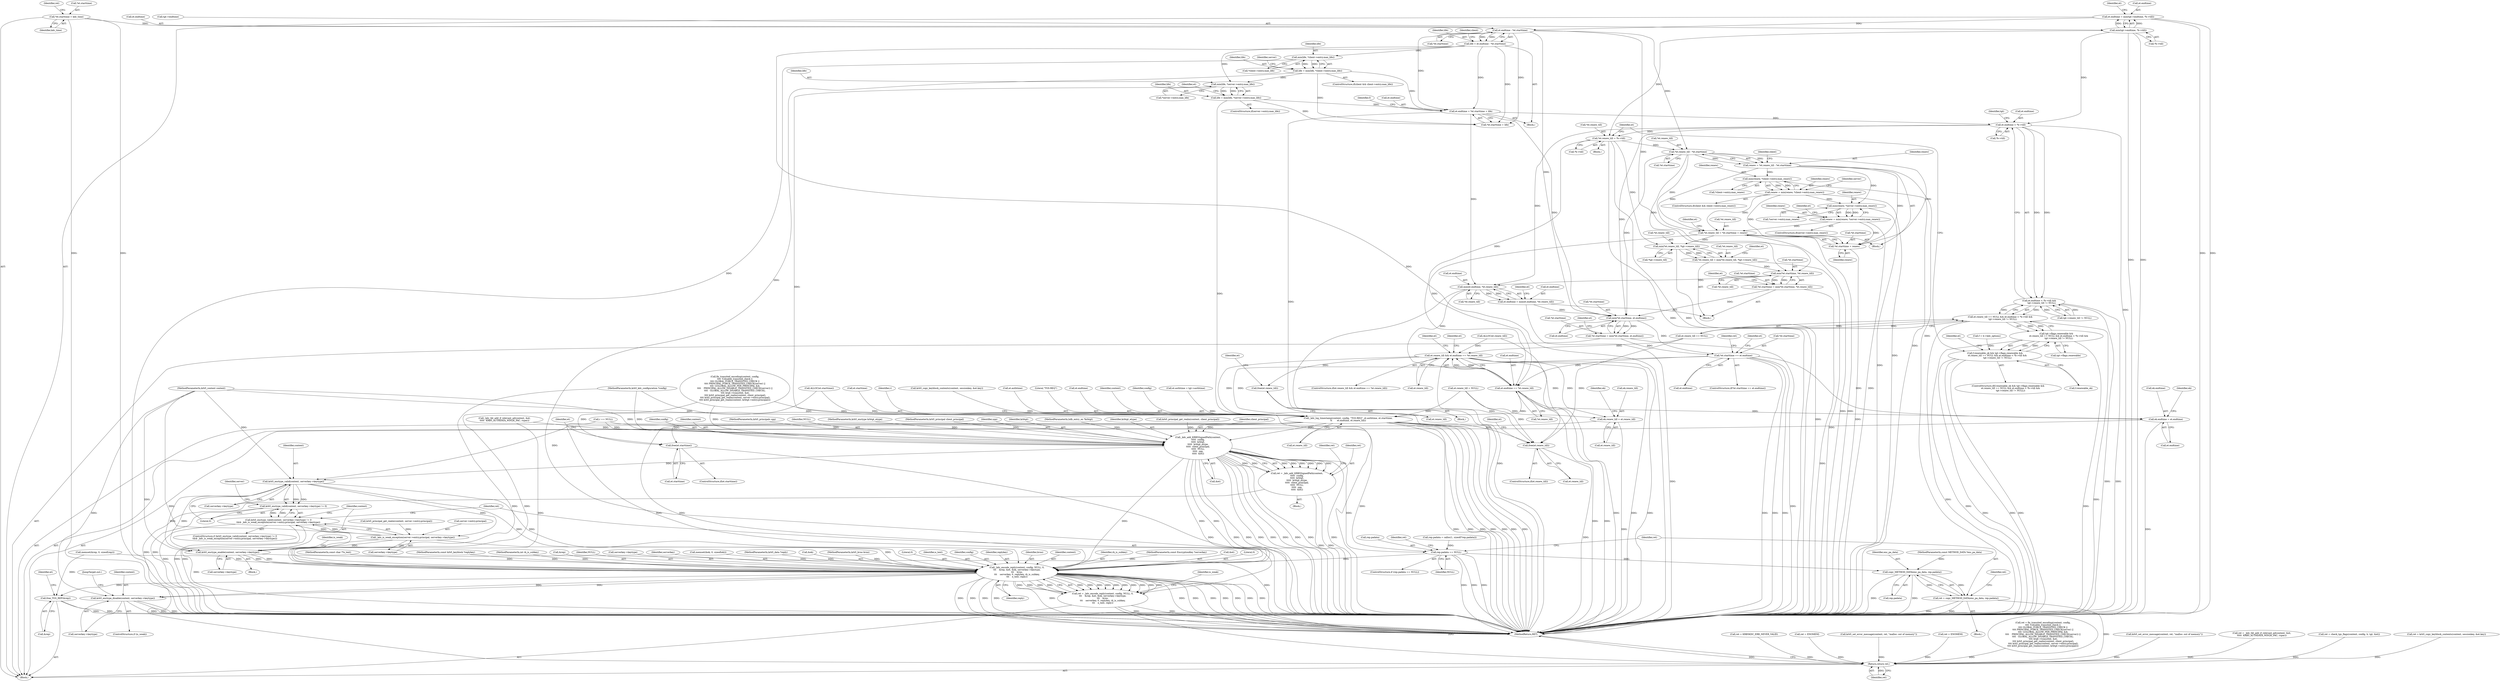 digraph "0_heimdal_b1e699103f08d6a0ca46a122193c9da65f6cf837_1@integer" {
"1000368" [label="(Call,et.endtime = *et.starttime + life)"];
"1000326" [label="(Call,et.endtime - *et.starttime)"];
"1000189" [label="(Call,et.endtime = min(tgt->endtime, *b->till))"];
"1000193" [label="(Call,min(tgt->endtime, *b->till))"];
"1000205" [label="(Call,*et.starttime = kdc_time)"];
"1000342" [label="(Call,life = min(life, *client->entry.max_life))"];
"1000344" [label="(Call,min(life, *client->entry.max_life))"];
"1000324" [label="(Call,life = et.endtime - *et.starttime)"];
"1000358" [label="(Call,life = min(life, *server->entry.max_life))"];
"1000360" [label="(Call,min(life, *server->entry.max_life))"];
"1000396" [label="(Call,et.endtime < *b->till)"];
"1000395" [label="(Call,et.endtime < *b->till &&\n       tgt->renew_till != NULL)"];
"1000389" [label="(Call,et.renew_till == NULL && et.endtime < *b->till &&\n       tgt->renew_till != NULL)"];
"1000383" [label="(Call,tgt->flags.renewable &&\n       et.renew_till == NULL && et.endtime < *b->till &&\n       tgt->renew_till != NULL)"];
"1000379" [label="(Call,f.renewable_ok && tgt->flags.renewable &&\n       et.renew_till == NULL && et.endtime < *b->till &&\n       tgt->renew_till != NULL)"];
"1000421" [label="(Call,*et.renew_till = *b->till)"];
"1000438" [label="(Call,*et.renew_till - *et.starttime)"];
"1000436" [label="(Call,renew = *et.renew_till - *et.starttime)"];
"1000457" [label="(Call,min(renew, *client->entry.max_renew))"];
"1000455" [label="(Call,renew = min(renew, *client->entry.max_renew))"];
"1000473" [label="(Call,min(renew, *server->entry.max_renew))"];
"1000471" [label="(Call,renew = min(renew, *server->entry.max_renew))"];
"1000481" [label="(Call,*et.renew_till = *et.starttime + renew)"];
"1000502" [label="(Call,min(*et.renew_till, *tgt->renew_till))"];
"1000497" [label="(Call,*et.renew_till = min(*et.renew_till, *tgt->renew_till))"];
"1000516" [label="(Call,min(*et.starttime, *et.renew_till))"];
"1000511" [label="(Call,*et.starttime = min(*et.starttime, *et.renew_till))"];
"1000542" [label="(Call,min(*et.starttime, et.endtime))"];
"1000537" [label="(Call,*et.starttime = min(*et.starttime, et.endtime))"];
"1000551" [label="(Call,*et.starttime == et.endtime)"];
"1000569" [label="(Call,et.endtime == *et.renew_till)"];
"1000565" [label="(Call,et.renew_till && et.endtime == *et.renew_till)"];
"1000578" [label="(Call,free(et.renew_till))"];
"1000889" [label="(Call,ek.renew_till = et.renew_till)"];
"1000914" [label="(Call,_kdc_log_timestamp(context, config, \"TGS-REQ\", et.authtime, et.starttime,\n\t\t       et.endtime, et.renew_till))"];
"1000954" [label="(Call,_kdc_add_KRB5SignedPath(context,\n\t\t\t\t\t  config,\n\t\t\t\t\t  krbtgt,\n\t\t\t\t\t  krbtgt_etype,\n\t\t\t\t\t  client_principal,\n\t\t\t\t\t  NULL,\n\t\t\t\t\t  spp,\n\t\t\t\t\t  &et))"];
"1000952" [label="(Call,ret = _kdc_add_KRB5SignedPath(context,\n\t\t\t\t\t  config,\n\t\t\t\t\t  krbtgt,\n\t\t\t\t\t  krbtgt_etype,\n\t\t\t\t\t  client_principal,\n\t\t\t\t\t  NULL,\n\t\t\t\t\t  spp,\n\t\t\t\t\t  &et))"];
"1001125" [label="(Return,return ret;)"];
"1000984" [label="(Call,rep.padata == NULL)"];
"1000996" [label="(Call,copy_METHOD_DATA(enc_pa_data, rep.padata))"];
"1000994" [label="(Call,ret = copy_METHOD_DATA(enc_pa_data, rep.padata))"];
"1001033" [label="(Call,_kdc_encode_reply(context, config, NULL, 0,\n\t\t\t    &rep, &et, &ek, serverkey->keytype,\n\t\t\t    kvno,\n\t\t\t    serverkey, 0, replykey, rk_is_subkey,\n\t\t\t    e_text, reply))"];
"1001031" [label="(Call,ret = _kdc_encode_reply(context, config, NULL, 0,\n\t\t\t    &rep, &et, &ek, serverkey->keytype,\n\t\t\t    kvno,\n\t\t\t    serverkey, 0, replykey, rk_is_subkey,\n\t\t\t    e_text, reply))"];
"1001056" [label="(Call,krb5_enctype_disable(context, serverkey->keytype))"];
"1001062" [label="(Call,free_TGS_REP(&rep))"];
"1001007" [label="(Call,krb5_enctype_valid(context, serverkey->keytype))"];
"1001006" [label="(Call,krb5_enctype_valid(context, serverkey->keytype) != 0)"];
"1001005" [label="(Call,krb5_enctype_valid(context, serverkey->keytype) != 0\n\t&& _kdc_is_weak_exception(server->entry.principal, serverkey->keytype))"];
"1001013" [label="(Call,_kdc_is_weak_exception(server->entry.principal, serverkey->keytype))"];
"1001023" [label="(Call,krb5_enctype_enable(context, serverkey->keytype))"];
"1001074" [label="(Call,free(et.starttime))"];
"1001082" [label="(Call,free(et.renew_till))"];
"1000882" [label="(Call,ek.endtime = et.endtime)"];
"1000529" [label="(Call,min(et.endtime, *et.renew_till))"];
"1000525" [label="(Call,et.endtime = min(et.endtime, *et.renew_till))"];
"1000486" [label="(Call,*et.starttime + renew)"];
"1000396" [label="(Call,et.endtime < *b->till)"];
"1000404" [label="(Call,tgt->renew_till != NULL)"];
"1000381" [label="(Identifier,f)"];
"1000334" [label="(ControlStructure,if(client && client->entry.max_life))"];
"1000484" [label="(Identifier,et)"];
"1000465" [label="(ControlStructure,if(server->entry.max_renew))"];
"1000914" [label="(Call,_kdc_log_timestamp(context, config, \"TGS-REQ\", et.authtime, et.starttime,\n\t\t       et.endtime, et.renew_till))"];
"1001049" [label="(Literal,0)"];
"1000883" [label="(Call,ek.endtime)"];
"1000449" [label="(Identifier,client)"];
"1000409" [label="(Block,)"];
"1000566" [label="(Call,et.renew_till)"];
"1000468" [label="(Identifier,server)"];
"1000330" [label="(Call,*et.starttime)"];
"1000889" [label="(Call,ek.renew_till = et.renew_till)"];
"1000570" [label="(Call,et.endtime)"];
"1001052" [label="(Identifier,e_text)"];
"1001063" [label="(Call,&rep)"];
"1000251" [label="(Call,krb5_principal_get_realm(context, client_principal))"];
"1000472" [label="(Identifier,renew)"];
"1000456" [label="(Identifier,renew)"];
"1000447" [label="(ControlStructure,if(client && client->entry.max_renew))"];
"1000497" [label="(Call,*et.renew_till = min(*et.renew_till, *tgt->renew_till))"];
"1000422" [label="(Call,*et.renew_till)"];
"1000177" [label="(Call,et.authtime = tgt->authtime)"];
"1001014" [label="(Call,server->entry.principal)"];
"1000786" [label="(Call,ret = krb5_copy_keyblock_contents(context, sessionkey, &et.key))"];
"1000959" [label="(Identifier,client_principal)"];
"1000370" [label="(Identifier,et)"];
"1000111" [label="(MethodParameterIn,krb5_context context)"];
"1000886" [label="(Call,et.endtime)"];
"1000471" [label="(Call,renew = min(renew, *server->entry.max_renew))"];
"1000439" [label="(Call,*et.renew_till)"];
"1000458" [label="(Identifier,renew)"];
"1000112" [label="(MethodParameterIn,krb5_kdc_configuration *config)"];
"1001033" [label="(Call,_kdc_encode_reply(context, config, NULL, 0,\n\t\t\t    &rep, &et, &ek, serverkey->keytype,\n\t\t\t    kvno,\n\t\t\t    serverkey, 0, replykey, rk_is_subkey,\n\t\t\t    e_text, reply))"];
"1000378" [label="(ControlStructure,if(f.renewable_ok && tgt->flags.renewable &&\n       et.renew_till == NULL && et.endtime < *b->till &&\n       tgt->renew_till != NULL))"];
"1000413" [label="(Identifier,et)"];
"1000956" [label="(Identifier,config)"];
"1000342" [label="(Call,life = min(life, *client->entry.max_life))"];
"1000486" [label="(Call,*et.starttime + renew)"];
"1000193" [label="(Call,min(tgt->endtime, *b->till))"];
"1000189" [label="(Call,et.endtime = min(tgt->endtime, *b->till))"];
"1000379" [label="(Call,f.renewable_ok && tgt->flags.renewable &&\n       et.renew_till == NULL && et.endtime < *b->till &&\n       tgt->renew_till != NULL)"];
"1000962" [label="(Call,&et)"];
"1000567" [label="(Identifier,et)"];
"1001016" [label="(Identifier,server)"];
"1000345" [label="(Identifier,life)"];
"1000927" [label="(Call,et.renew_till)"];
"1000368" [label="(Call,et.endtime = *et.starttime + life)"];
"1000560" [label="(Call,ret = KRB5KDC_ERR_NEVER_VALID)"];
"1000983" [label="(ControlStructure,if (rep.padata == NULL))"];
"1000212" [label="(Identifier,ret)"];
"1001025" [label="(Call,serverkey->keytype)"];
"1001005" [label="(Call,krb5_enctype_valid(context, serverkey->keytype) != 0\n\t&& _kdc_is_weak_exception(server->entry.principal, serverkey->keytype))"];
"1000551" [label="(Call,*et.starttime == et.endtime)"];
"1000985" [label="(Call,rep.padata)"];
"1000543" [label="(Call,*et.starttime)"];
"1000971" [label="(Block,)"];
"1000455" [label="(Call,renew = min(renew, *client->entry.max_renew))"];
"1001047" [label="(Identifier,kvno)"];
"1000502" [label="(Call,min(*et.renew_till, *tgt->renew_till))"];
"1000194" [label="(Call,tgt->endtime)"];
"1001034" [label="(Identifier,context)"];
"1000579" [label="(Call,et.renew_till)"];
"1000210" [label="(Identifier,kdc_time)"];
"1000918" [label="(Call,et.authtime)"];
"1001051" [label="(Identifier,rk_is_subkey)"];
"1000990" [label="(Call,ret = ENOMEM)"];
"1000400" [label="(Call,*b->till)"];
"1000514" [label="(Identifier,et)"];
"1000893" [label="(Call,et.renew_till)"];
"1000951" [label="(Block,)"];
"1000578" [label="(Call,free(et.renew_till))"];
"1000344" [label="(Call,min(life, *client->entry.max_life))"];
"1000952" [label="(Call,ret = _kdc_add_KRB5SignedPath(context,\n\t\t\t\t\t  config,\n\t\t\t\t\t  krbtgt,\n\t\t\t\t\t  krbtgt_etype,\n\t\t\t\t\t  client_principal,\n\t\t\t\t\t  NULL,\n\t\t\t\t\t  spp,\n\t\t\t\t\t  &et))"];
"1001009" [label="(Call,serverkey->keytype)"];
"1000955" [label="(Identifier,context)"];
"1000516" [label="(Call,min(*et.starttime, *et.renew_till))"];
"1000417" [label="(Call,ALLOC(et.renew_till))"];
"1001007" [label="(Call,krb5_enctype_valid(context, serverkey->keytype))"];
"1000916" [label="(Identifier,config)"];
"1001074" [label="(Call,free(et.starttime))"];
"1000118" [label="(MethodParameterIn,const EncryptionKey *serverkey)"];
"1000203" [label="(Identifier,et)"];
"1000325" [label="(Identifier,life)"];
"1000346" [label="(Call,*client->entry.max_life)"];
"1000129" [label="(MethodParameterIn,krb5_principals spp)"];
"1001062" [label="(Call,free_TGS_REP(&rep))"];
"1000538" [label="(Call,*et.starttime)"];
"1000491" [label="(Identifier,renew)"];
"1000891" [label="(Identifier,ek)"];
"1000960" [label="(Identifier,NULL)"];
"1000512" [label="(Call,*et.starttime)"];
"1001012" [label="(Literal,0)"];
"1000991" [label="(Identifier,ret)"];
"1000475" [label="(Call,*server->entry.max_renew)"];
"1001057" [label="(Identifier,context)"];
"1001008" [label="(Identifier,context)"];
"1000134" [label="(Block,)"];
"1000984" [label="(Call,rep.padata == NULL)"];
"1001078" [label="(ControlStructure,if(et.renew_till))"];
"1001024" [label="(Identifier,context)"];
"1000542" [label="(Call,min(*et.starttime, et.endtime))"];
"1000473" [label="(Call,min(renew, *server->entry.max_renew))"];
"1000128" [label="(MethodParameterIn,krb5_enctype krbtgt_etype)"];
"1001040" [label="(Call,&et)"];
"1000324" [label="(Call,life = et.endtime - *et.starttime)"];
"1000126" [label="(MethodParameterIn,krb5_principal client_principal)"];
"1001037" [label="(Literal,0)"];
"1000582" [label="(Call,et.renew_till = NULL)"];
"1001068" [label="(Identifier,et)"];
"1001053" [label="(Identifier,reply)"];
"1000132" [label="(MethodParameterIn,const char **e_text)"];
"1001006" [label="(Call,krb5_enctype_valid(context, serverkey->keytype) != 0)"];
"1000961" [label="(Identifier,spp)"];
"1000116" [label="(MethodParameterIn,const krb5_keyblock *replykey)"];
"1001125" [label="(Return,return ret;)"];
"1001127" [label="(MethodReturn,RET)"];
"1001061" [label="(JumpTarget,out:)"];
"1000474" [label="(Identifier,renew)"];
"1000352" [label="(ControlStructure,if(server->entry.max_life))"];
"1000988" [label="(Identifier,NULL)"];
"1000507" [label="(Call,*tgt->renew_till)"];
"1000432" [label="(Identifier,et)"];
"1000459" [label="(Call,*client->entry.max_renew)"];
"1000503" [label="(Call,*et.renew_till)"];
"1000569" [label="(Call,et.endtime == *et.renew_till)"];
"1000550" [label="(ControlStructure,if(*et.starttime == et.endtime))"];
"1000426" [label="(Call,*b->till)"];
"1000584" [label="(Identifier,et)"];
"1000921" [label="(Call,et.starttime)"];
"1000723" [label="(Call,krb5_set_error_message(context, ret, \"malloc: out of memory\"))"];
"1000998" [label="(Call,rep.padata)"];
"1000994" [label="(Call,ret = copy_METHOD_DATA(enc_pa_data, rep.padata))"];
"1000327" [label="(Call,et.endtime)"];
"1001022" [label="(Block,)"];
"1000438" [label="(Call,*et.renew_till - *et.starttime)"];
"1000336" [label="(Identifier,client)"];
"1001054" [label="(ControlStructure,if (is_weak))"];
"1001088" [label="(Identifier,et)"];
"1000882" [label="(Call,ek.endtime = et.endtime)"];
"1000117" [label="(MethodParameterIn,int rk_is_subkey)"];
"1000457" [label="(Call,min(renew, *client->entry.max_renew))"];
"1000205" [label="(Call,*et.starttime = kdc_time)"];
"1000565" [label="(Call,et.renew_till && et.endtime == *et.renew_till)"];
"1000554" [label="(Identifier,et)"];
"1000537" [label="(Call,*et.starttime = min(*et.starttime, et.endtime))"];
"1000443" [label="(Call,*et.starttime)"];
"1000957" [label="(Identifier,krbtgt)"];
"1000843" [label="(Call,ret = ENOMEM)"];
"1000972" [label="(Call,rep.padata = calloc(1, sizeof(*rep.padata)))"];
"1001038" [label="(Call,&rep)"];
"1000954" [label="(Call,_kdc_add_KRB5SignedPath(context,\n\t\t\t\t\t  config,\n\t\t\t\t\t  krbtgt,\n\t\t\t\t\t  krbtgt_etype,\n\t\t\t\t\t  client_principal,\n\t\t\t\t\t  NULL,\n\t\t\t\t\t  spp,\n\t\t\t\t\t  &et))"];
"1000395" [label="(Call,et.endtime < *b->till &&\n       tgt->renew_till != NULL)"];
"1000552" [label="(Call,*et.starttime)"];
"1000223" [label="(Call,ret = fix_transited_encoding(context, config,\n\t\t\t\t !f.disable_transited_check ||\n\t\t\t\t GLOBAL_FORCE_TRANSITED_CHECK ||\n\t\t\t\t PRINCIPAL_FORCE_TRANSITED_CHECK(server) ||\n\t\t\t\t !((GLOBAL_ALLOW_PER_PRINCIPAL &&\n\t\t\t\t    PRINCIPAL_ALLOW_DISABLE_TRANSITED_CHECK(server)) ||\n\t\t\t\t   GLOBAL_ALLOW_DISABLE_TRANSITED_CHECK),\n \t\t\t\t &tgt->transited, &et,\n \t\t\t\t krb5_principal_get_realm(context, client_principal),\n \t\t\t\t krb5_principal_get_realm(context, server->entry.principal),\n\t\t\t\t krb5_principal_get_realm(context, krbtgt->entry.principal)))"];
"1000421" [label="(Call,*et.renew_till = *b->till)"];
"1001004" [label="(ControlStructure,if (krb5_enctype_valid(context, serverkey->keytype) != 0\n\t&& _kdc_is_weak_exception(server->entry.principal, serverkey->keytype)))"];
"1000206" [label="(Call,*et.starttime)"];
"1000691" [label="(Call,krb5_set_error_message(context, ret, \"malloc: out of memory\"))"];
"1000254" [label="(Call,krb5_principal_get_realm(context, server->entry.principal))"];
"1000397" [label="(Call,et.endtime)"];
"1000383" [label="(Call,tgt->flags.renewable &&\n       et.renew_till == NULL && et.endtime < *b->till &&\n       tgt->renew_till != NULL)"];
"1000898" [label="(Identifier,ek)"];
"1000496" [label="(Block,)"];
"1000577" [label="(Block,)"];
"1000645" [label="(Call,ret = _kdc_tkt_add_if_relevant_ad(context, &et,\n\t\t\t\t\t  KRB5_AUTHDATA_WIN2K_PAC, rspac))"];
"1000511" [label="(Call,*et.starttime = min(*et.starttime, *et.renew_till))"];
"1000494" [label="(Identifier,et)"];
"1000498" [label="(Call,*et.renew_till)"];
"1000580" [label="(Identifier,et)"];
"1000197" [label="(Call,*b->till)"];
"1000211" [label="(Call,ret = check_tgs_flags(context, config, b, tgt, &et))"];
"1000149" [label="(Call,memset(&rep, 0, sizeof(rep)))"];
"1000530" [label="(Call,et.endtime)"];
"1000564" [label="(ControlStructure,if(et.renew_till && et.endtime == *et.renew_till))"];
"1000326" [label="(Call,et.endtime - *et.starttime)"];
"1000547" [label="(Call,et.endtime)"];
"1001032" [label="(Identifier,ret)"];
"1000933" [label="(Identifier,r)"];
"1001036" [label="(Identifier,NULL)"];
"1001083" [label="(Call,et.renew_till)"];
"1000225" [label="(Call,fix_transited_encoding(context, config,\n\t\t\t\t !f.disable_transited_check ||\n\t\t\t\t GLOBAL_FORCE_TRANSITED_CHECK ||\n\t\t\t\t PRINCIPAL_FORCE_TRANSITED_CHECK(server) ||\n\t\t\t\t !((GLOBAL_ALLOW_PER_PRINCIPAL &&\n\t\t\t\t    PRINCIPAL_ALLOW_DISABLE_TRANSITED_CHECK(server)) ||\n\t\t\t\t   GLOBAL_ALLOW_DISABLE_TRANSITED_CHECK),\n \t\t\t\t &tgt->transited, &et,\n \t\t\t\t krb5_principal_get_realm(context, client_principal),\n \t\t\t\t krb5_principal_get_realm(context, server->entry.principal),\n\t\t\t\t krb5_principal_get_realm(context, krbtgt->entry.principal)))"];
"1000437" [label="(Identifier,renew)"];
"1000995" [label="(Identifier,ret)"];
"1000360" [label="(Call,min(life, *server->entry.max_life))"];
"1000127" [label="(MethodParameterIn,hdb_entry_ex *krbtgt)"];
"1000390" [label="(Call,et.renew_till == NULL)"];
"1000487" [label="(Call,*et.starttime)"];
"1000380" [label="(Call,f.renewable_ok)"];
"1000361" [label="(Identifier,life)"];
"1000190" [label="(Call,et.endtime)"];
"1000529" [label="(Call,min(et.endtime, *et.renew_till))"];
"1000556" [label="(Call,et.endtime)"];
"1000372" [label="(Call,*et.starttime + life)"];
"1000965" [label="(Identifier,ret)"];
"1001126" [label="(Identifier,ret)"];
"1000997" [label="(Identifier,enc_pa_data)"];
"1001002" [label="(Identifier,ret)"];
"1000369" [label="(Call,et.endtime)"];
"1000384" [label="(Call,tgt->flags.renewable)"];
"1000533" [label="(Call,*et.renew_till)"];
"1000526" [label="(Call,et.endtime)"];
"1001044" [label="(Call,serverkey->keytype)"];
"1000436" [label="(Call,renew = *et.renew_till - *et.starttime)"];
"1001048" [label="(Identifier,serverkey)"];
"1001070" [label="(ControlStructure,if(et.starttime))"];
"1001023" [label="(Call,krb5_enctype_enable(context, serverkey->keytype))"];
"1000359" [label="(Identifier,life)"];
"1000161" [label="(Call,memset(&ek, 0, sizeof(ek)))"];
"1000527" [label="(Identifier,et)"];
"1001082" [label="(Call,free(et.renew_till))"];
"1001058" [label="(Call,serverkey->keytype)"];
"1000958" [label="(Identifier,krbtgt_etype)"];
"1000525" [label="(Call,et.endtime = min(et.endtime, *et.renew_till))"];
"1000355" [label="(Identifier,server)"];
"1000517" [label="(Call,*et.starttime)"];
"1000647" [label="(Call,_kdc_tkt_add_if_relevant_ad(context, &et,\n\t\t\t\t\t  KRB5_AUTHDATA_WIN2K_PAC, rspac))"];
"1000406" [label="(Identifier,tgt)"];
"1000131" [label="(MethodParameterIn,const METHOD_DATA *enc_pa_data)"];
"1000133" [label="(MethodParameterIn,krb5_data *reply)"];
"1000597" [label="(Identifier,et)"];
"1001080" [label="(Identifier,et)"];
"1001075" [label="(Call,et.starttime)"];
"1001055" [label="(Identifier,is_weak)"];
"1001029" [label="(Identifier,is_weak)"];
"1000573" [label="(Call,*et.renew_till)"];
"1000953" [label="(Identifier,ret)"];
"1000788" [label="(Call,krb5_copy_keyblock_contents(context, sessionkey, &et.key))"];
"1001042" [label="(Call,&ek)"];
"1001056" [label="(Call,krb5_enctype_disable(context, serverkey->keytype))"];
"1000917" [label="(Literal,\"TGS-REQ\")"];
"1001031" [label="(Call,ret = _kdc_encode_reply(context, config, NULL, 0,\n\t\t\t    &rep, &et, &ek, serverkey->keytype,\n\t\t\t    kvno,\n\t\t\t    serverkey, 0, replykey, rk_is_subkey,\n\t\t\t    e_text, reply))"];
"1000201" [label="(Call,ALLOC(et.starttime))"];
"1001019" [label="(Call,serverkey->keytype)"];
"1000561" [label="(Identifier,ret)"];
"1000540" [label="(Identifier,et)"];
"1000139" [label="(Call,f = b->kdc_options)"];
"1000996" [label="(Call,copy_METHOD_DATA(enc_pa_data, rep.padata))"];
"1000120" [label="(MethodParameterIn,krb5_kvno kvno)"];
"1000924" [label="(Call,et.endtime)"];
"1000941" [label="(Call,r == NULL)"];
"1000521" [label="(Call,*et.renew_till)"];
"1001035" [label="(Identifier,config)"];
"1001013" [label="(Call,_kdc_is_weak_exception(server->entry.principal, serverkey->keytype))"];
"1000482" [label="(Call,*et.renew_till)"];
"1000915" [label="(Identifier,context)"];
"1000322" [label="(Block,)"];
"1000890" [label="(Call,ek.renew_till)"];
"1000389" [label="(Call,et.renew_till == NULL && et.endtime < *b->till &&\n       tgt->renew_till != NULL)"];
"1000343" [label="(Identifier,life)"];
"1000434" [label="(Block,)"];
"1001050" [label="(Identifier,replykey)"];
"1000481" [label="(Call,*et.renew_till = *et.starttime + renew)"];
"1000362" [label="(Call,*server->entry.max_life)"];
"1000358" [label="(Call,life = min(life, *server->entry.max_life))"];
"1000368" -> "1000322"  [label="AST: "];
"1000368" -> "1000372"  [label="CFG: "];
"1000369" -> "1000368"  [label="AST: "];
"1000372" -> "1000368"  [label="AST: "];
"1000381" -> "1000368"  [label="CFG: "];
"1000368" -> "1001127"  [label="DDG: "];
"1000326" -> "1000368"  [label="DDG: "];
"1000342" -> "1000368"  [label="DDG: "];
"1000324" -> "1000368"  [label="DDG: "];
"1000358" -> "1000368"  [label="DDG: "];
"1000368" -> "1000396"  [label="DDG: "];
"1000368" -> "1000529"  [label="DDG: "];
"1000368" -> "1000542"  [label="DDG: "];
"1000326" -> "1000324"  [label="AST: "];
"1000326" -> "1000330"  [label="CFG: "];
"1000327" -> "1000326"  [label="AST: "];
"1000330" -> "1000326"  [label="AST: "];
"1000324" -> "1000326"  [label="CFG: "];
"1000326" -> "1000324"  [label="DDG: "];
"1000326" -> "1000324"  [label="DDG: "];
"1000189" -> "1000326"  [label="DDG: "];
"1000205" -> "1000326"  [label="DDG: "];
"1000326" -> "1000372"  [label="DDG: "];
"1000326" -> "1000438"  [label="DDG: "];
"1000326" -> "1000516"  [label="DDG: "];
"1000326" -> "1000542"  [label="DDG: "];
"1000189" -> "1000134"  [label="AST: "];
"1000189" -> "1000193"  [label="CFG: "];
"1000190" -> "1000189"  [label="AST: "];
"1000193" -> "1000189"  [label="AST: "];
"1000203" -> "1000189"  [label="CFG: "];
"1000189" -> "1001127"  [label="DDG: "];
"1000189" -> "1001127"  [label="DDG: "];
"1000193" -> "1000189"  [label="DDG: "];
"1000193" -> "1000189"  [label="DDG: "];
"1000193" -> "1000197"  [label="CFG: "];
"1000194" -> "1000193"  [label="AST: "];
"1000197" -> "1000193"  [label="AST: "];
"1000193" -> "1001127"  [label="DDG: "];
"1000193" -> "1001127"  [label="DDG: "];
"1000193" -> "1000396"  [label="DDG: "];
"1000193" -> "1000421"  [label="DDG: "];
"1000205" -> "1000134"  [label="AST: "];
"1000205" -> "1000210"  [label="CFG: "];
"1000206" -> "1000205"  [label="AST: "];
"1000210" -> "1000205"  [label="AST: "];
"1000212" -> "1000205"  [label="CFG: "];
"1000205" -> "1001127"  [label="DDG: "];
"1000205" -> "1001127"  [label="DDG: "];
"1000342" -> "1000334"  [label="AST: "];
"1000342" -> "1000344"  [label="CFG: "];
"1000343" -> "1000342"  [label="AST: "];
"1000344" -> "1000342"  [label="AST: "];
"1000355" -> "1000342"  [label="CFG: "];
"1000342" -> "1001127"  [label="DDG: "];
"1000344" -> "1000342"  [label="DDG: "];
"1000344" -> "1000342"  [label="DDG: "];
"1000342" -> "1000360"  [label="DDG: "];
"1000342" -> "1000372"  [label="DDG: "];
"1000344" -> "1000346"  [label="CFG: "];
"1000345" -> "1000344"  [label="AST: "];
"1000346" -> "1000344"  [label="AST: "];
"1000344" -> "1001127"  [label="DDG: "];
"1000324" -> "1000344"  [label="DDG: "];
"1000324" -> "1000322"  [label="AST: "];
"1000325" -> "1000324"  [label="AST: "];
"1000336" -> "1000324"  [label="CFG: "];
"1000324" -> "1001127"  [label="DDG: "];
"1000324" -> "1000360"  [label="DDG: "];
"1000324" -> "1000372"  [label="DDG: "];
"1000358" -> "1000352"  [label="AST: "];
"1000358" -> "1000360"  [label="CFG: "];
"1000359" -> "1000358"  [label="AST: "];
"1000360" -> "1000358"  [label="AST: "];
"1000370" -> "1000358"  [label="CFG: "];
"1000358" -> "1001127"  [label="DDG: "];
"1000360" -> "1000358"  [label="DDG: "];
"1000360" -> "1000358"  [label="DDG: "];
"1000358" -> "1000372"  [label="DDG: "];
"1000360" -> "1000362"  [label="CFG: "];
"1000361" -> "1000360"  [label="AST: "];
"1000362" -> "1000360"  [label="AST: "];
"1000360" -> "1001127"  [label="DDG: "];
"1000396" -> "1000395"  [label="AST: "];
"1000396" -> "1000400"  [label="CFG: "];
"1000397" -> "1000396"  [label="AST: "];
"1000400" -> "1000396"  [label="AST: "];
"1000406" -> "1000396"  [label="CFG: "];
"1000395" -> "1000396"  [label="CFG: "];
"1000396" -> "1001127"  [label="DDG: "];
"1000396" -> "1000395"  [label="DDG: "];
"1000396" -> "1000395"  [label="DDG: "];
"1000396" -> "1000421"  [label="DDG: "];
"1000396" -> "1000529"  [label="DDG: "];
"1000396" -> "1000542"  [label="DDG: "];
"1000395" -> "1000389"  [label="AST: "];
"1000395" -> "1000404"  [label="CFG: "];
"1000404" -> "1000395"  [label="AST: "];
"1000389" -> "1000395"  [label="CFG: "];
"1000395" -> "1001127"  [label="DDG: "];
"1000395" -> "1001127"  [label="DDG: "];
"1000395" -> "1000389"  [label="DDG: "];
"1000395" -> "1000389"  [label="DDG: "];
"1000404" -> "1000395"  [label="DDG: "];
"1000404" -> "1000395"  [label="DDG: "];
"1000389" -> "1000383"  [label="AST: "];
"1000389" -> "1000390"  [label="CFG: "];
"1000390" -> "1000389"  [label="AST: "];
"1000383" -> "1000389"  [label="CFG: "];
"1000389" -> "1001127"  [label="DDG: "];
"1000389" -> "1001127"  [label="DDG: "];
"1000389" -> "1000383"  [label="DDG: "];
"1000389" -> "1000383"  [label="DDG: "];
"1000390" -> "1000389"  [label="DDG: "];
"1000390" -> "1000389"  [label="DDG: "];
"1000383" -> "1000379"  [label="AST: "];
"1000383" -> "1000384"  [label="CFG: "];
"1000384" -> "1000383"  [label="AST: "];
"1000379" -> "1000383"  [label="CFG: "];
"1000383" -> "1001127"  [label="DDG: "];
"1000383" -> "1001127"  [label="DDG: "];
"1000383" -> "1000379"  [label="DDG: "];
"1000383" -> "1000379"  [label="DDG: "];
"1000379" -> "1000378"  [label="AST: "];
"1000379" -> "1000380"  [label="CFG: "];
"1000380" -> "1000379"  [label="AST: "];
"1000413" -> "1000379"  [label="CFG: "];
"1000432" -> "1000379"  [label="CFG: "];
"1000379" -> "1001127"  [label="DDG: "];
"1000379" -> "1001127"  [label="DDG: "];
"1000379" -> "1001127"  [label="DDG: "];
"1000139" -> "1000379"  [label="DDG: "];
"1000421" -> "1000409"  [label="AST: "];
"1000421" -> "1000426"  [label="CFG: "];
"1000422" -> "1000421"  [label="AST: "];
"1000426" -> "1000421"  [label="AST: "];
"1000432" -> "1000421"  [label="CFG: "];
"1000421" -> "1001127"  [label="DDG: "];
"1000421" -> "1001127"  [label="DDG: "];
"1000421" -> "1000438"  [label="DDG: "];
"1000421" -> "1000502"  [label="DDG: "];
"1000421" -> "1000569"  [label="DDG: "];
"1000438" -> "1000436"  [label="AST: "];
"1000438" -> "1000443"  [label="CFG: "];
"1000439" -> "1000438"  [label="AST: "];
"1000443" -> "1000438"  [label="AST: "];
"1000436" -> "1000438"  [label="CFG: "];
"1000438" -> "1000436"  [label="DDG: "];
"1000438" -> "1000436"  [label="DDG: "];
"1000438" -> "1000481"  [label="DDG: "];
"1000438" -> "1000486"  [label="DDG: "];
"1000438" -> "1000516"  [label="DDG: "];
"1000438" -> "1000542"  [label="DDG: "];
"1000436" -> "1000434"  [label="AST: "];
"1000437" -> "1000436"  [label="AST: "];
"1000449" -> "1000436"  [label="CFG: "];
"1000436" -> "1001127"  [label="DDG: "];
"1000436" -> "1000457"  [label="DDG: "];
"1000436" -> "1000473"  [label="DDG: "];
"1000436" -> "1000481"  [label="DDG: "];
"1000436" -> "1000486"  [label="DDG: "];
"1000457" -> "1000455"  [label="AST: "];
"1000457" -> "1000459"  [label="CFG: "];
"1000458" -> "1000457"  [label="AST: "];
"1000459" -> "1000457"  [label="AST: "];
"1000455" -> "1000457"  [label="CFG: "];
"1000457" -> "1001127"  [label="DDG: "];
"1000457" -> "1000455"  [label="DDG: "];
"1000457" -> "1000455"  [label="DDG: "];
"1000455" -> "1000447"  [label="AST: "];
"1000456" -> "1000455"  [label="AST: "];
"1000468" -> "1000455"  [label="CFG: "];
"1000455" -> "1001127"  [label="DDG: "];
"1000455" -> "1000473"  [label="DDG: "];
"1000455" -> "1000481"  [label="DDG: "];
"1000455" -> "1000486"  [label="DDG: "];
"1000473" -> "1000471"  [label="AST: "];
"1000473" -> "1000475"  [label="CFG: "];
"1000474" -> "1000473"  [label="AST: "];
"1000475" -> "1000473"  [label="AST: "];
"1000471" -> "1000473"  [label="CFG: "];
"1000473" -> "1001127"  [label="DDG: "];
"1000473" -> "1000471"  [label="DDG: "];
"1000473" -> "1000471"  [label="DDG: "];
"1000471" -> "1000465"  [label="AST: "];
"1000472" -> "1000471"  [label="AST: "];
"1000484" -> "1000471"  [label="CFG: "];
"1000471" -> "1001127"  [label="DDG: "];
"1000471" -> "1000481"  [label="DDG: "];
"1000471" -> "1000486"  [label="DDG: "];
"1000481" -> "1000434"  [label="AST: "];
"1000481" -> "1000486"  [label="CFG: "];
"1000482" -> "1000481"  [label="AST: "];
"1000486" -> "1000481"  [label="AST: "];
"1000494" -> "1000481"  [label="CFG: "];
"1000481" -> "1001127"  [label="DDG: "];
"1000481" -> "1001127"  [label="DDG: "];
"1000481" -> "1000502"  [label="DDG: "];
"1000481" -> "1000569"  [label="DDG: "];
"1000502" -> "1000497"  [label="AST: "];
"1000502" -> "1000507"  [label="CFG: "];
"1000503" -> "1000502"  [label="AST: "];
"1000507" -> "1000502"  [label="AST: "];
"1000497" -> "1000502"  [label="CFG: "];
"1000502" -> "1001127"  [label="DDG: "];
"1000502" -> "1000497"  [label="DDG: "];
"1000502" -> "1000497"  [label="DDG: "];
"1000497" -> "1000496"  [label="AST: "];
"1000498" -> "1000497"  [label="AST: "];
"1000514" -> "1000497"  [label="CFG: "];
"1000497" -> "1001127"  [label="DDG: "];
"1000497" -> "1000516"  [label="DDG: "];
"1000516" -> "1000511"  [label="AST: "];
"1000516" -> "1000521"  [label="CFG: "];
"1000517" -> "1000516"  [label="AST: "];
"1000521" -> "1000516"  [label="AST: "];
"1000511" -> "1000516"  [label="CFG: "];
"1000516" -> "1000511"  [label="DDG: "];
"1000516" -> "1000511"  [label="DDG: "];
"1000516" -> "1000529"  [label="DDG: "];
"1000511" -> "1000496"  [label="AST: "];
"1000512" -> "1000511"  [label="AST: "];
"1000527" -> "1000511"  [label="CFG: "];
"1000511" -> "1001127"  [label="DDG: "];
"1000511" -> "1000542"  [label="DDG: "];
"1000542" -> "1000537"  [label="AST: "];
"1000542" -> "1000547"  [label="CFG: "];
"1000543" -> "1000542"  [label="AST: "];
"1000547" -> "1000542"  [label="AST: "];
"1000537" -> "1000542"  [label="CFG: "];
"1000542" -> "1000537"  [label="DDG: "];
"1000542" -> "1000537"  [label="DDG: "];
"1000525" -> "1000542"  [label="DDG: "];
"1000542" -> "1000551"  [label="DDG: "];
"1000537" -> "1000134"  [label="AST: "];
"1000538" -> "1000537"  [label="AST: "];
"1000554" -> "1000537"  [label="CFG: "];
"1000537" -> "1001127"  [label="DDG: "];
"1000537" -> "1000551"  [label="DDG: "];
"1000551" -> "1000550"  [label="AST: "];
"1000551" -> "1000556"  [label="CFG: "];
"1000552" -> "1000551"  [label="AST: "];
"1000556" -> "1000551"  [label="AST: "];
"1000561" -> "1000551"  [label="CFG: "];
"1000567" -> "1000551"  [label="CFG: "];
"1000551" -> "1001127"  [label="DDG: "];
"1000551" -> "1001127"  [label="DDG: "];
"1000551" -> "1001127"  [label="DDG: "];
"1000551" -> "1000569"  [label="DDG: "];
"1000551" -> "1000882"  [label="DDG: "];
"1000551" -> "1000914"  [label="DDG: "];
"1000569" -> "1000565"  [label="AST: "];
"1000569" -> "1000573"  [label="CFG: "];
"1000570" -> "1000569"  [label="AST: "];
"1000573" -> "1000569"  [label="AST: "];
"1000565" -> "1000569"  [label="CFG: "];
"1000569" -> "1001127"  [label="DDG: "];
"1000569" -> "1001127"  [label="DDG: "];
"1000569" -> "1000565"  [label="DDG: "];
"1000569" -> "1000565"  [label="DDG: "];
"1000529" -> "1000569"  [label="DDG: "];
"1000569" -> "1000882"  [label="DDG: "];
"1000569" -> "1000914"  [label="DDG: "];
"1000565" -> "1000564"  [label="AST: "];
"1000565" -> "1000566"  [label="CFG: "];
"1000566" -> "1000565"  [label="AST: "];
"1000580" -> "1000565"  [label="CFG: "];
"1000597" -> "1000565"  [label="CFG: "];
"1000565" -> "1001127"  [label="DDG: "];
"1000565" -> "1001127"  [label="DDG: "];
"1000565" -> "1001127"  [label="DDG: "];
"1000417" -> "1000565"  [label="DDG: "];
"1000390" -> "1000565"  [label="DDG: "];
"1000565" -> "1000578"  [label="DDG: "];
"1000565" -> "1000889"  [label="DDG: "];
"1000565" -> "1000914"  [label="DDG: "];
"1000565" -> "1001082"  [label="DDG: "];
"1000578" -> "1000577"  [label="AST: "];
"1000578" -> "1000579"  [label="CFG: "];
"1000579" -> "1000578"  [label="AST: "];
"1000584" -> "1000578"  [label="CFG: "];
"1000889" -> "1000134"  [label="AST: "];
"1000889" -> "1000893"  [label="CFG: "];
"1000890" -> "1000889"  [label="AST: "];
"1000893" -> "1000889"  [label="AST: "];
"1000898" -> "1000889"  [label="CFG: "];
"1000889" -> "1001127"  [label="DDG: "];
"1000582" -> "1000889"  [label="DDG: "];
"1000914" -> "1000134"  [label="AST: "];
"1000914" -> "1000927"  [label="CFG: "];
"1000915" -> "1000914"  [label="AST: "];
"1000916" -> "1000914"  [label="AST: "];
"1000917" -> "1000914"  [label="AST: "];
"1000918" -> "1000914"  [label="AST: "];
"1000921" -> "1000914"  [label="AST: "];
"1000924" -> "1000914"  [label="AST: "];
"1000927" -> "1000914"  [label="AST: "];
"1000933" -> "1000914"  [label="CFG: "];
"1000914" -> "1001127"  [label="DDG: "];
"1000914" -> "1001127"  [label="DDG: "];
"1000914" -> "1001127"  [label="DDG: "];
"1000914" -> "1001127"  [label="DDG: "];
"1000914" -> "1001127"  [label="DDG: "];
"1000914" -> "1001127"  [label="DDG: "];
"1000914" -> "1001127"  [label="DDG: "];
"1000788" -> "1000914"  [label="DDG: "];
"1000111" -> "1000914"  [label="DDG: "];
"1000225" -> "1000914"  [label="DDG: "];
"1000112" -> "1000914"  [label="DDG: "];
"1000177" -> "1000914"  [label="DDG: "];
"1000201" -> "1000914"  [label="DDG: "];
"1000582" -> "1000914"  [label="DDG: "];
"1000914" -> "1000954"  [label="DDG: "];
"1000914" -> "1000954"  [label="DDG: "];
"1000914" -> "1001007"  [label="DDG: "];
"1000914" -> "1001033"  [label="DDG: "];
"1000914" -> "1001074"  [label="DDG: "];
"1000914" -> "1001082"  [label="DDG: "];
"1000954" -> "1000952"  [label="AST: "];
"1000954" -> "1000962"  [label="CFG: "];
"1000955" -> "1000954"  [label="AST: "];
"1000956" -> "1000954"  [label="AST: "];
"1000957" -> "1000954"  [label="AST: "];
"1000958" -> "1000954"  [label="AST: "];
"1000959" -> "1000954"  [label="AST: "];
"1000960" -> "1000954"  [label="AST: "];
"1000961" -> "1000954"  [label="AST: "];
"1000962" -> "1000954"  [label="AST: "];
"1000952" -> "1000954"  [label="CFG: "];
"1000954" -> "1001127"  [label="DDG: "];
"1000954" -> "1001127"  [label="DDG: "];
"1000954" -> "1001127"  [label="DDG: "];
"1000954" -> "1001127"  [label="DDG: "];
"1000954" -> "1001127"  [label="DDG: "];
"1000954" -> "1001127"  [label="DDG: "];
"1000954" -> "1001127"  [label="DDG: "];
"1000954" -> "1001127"  [label="DDG: "];
"1000954" -> "1000952"  [label="DDG: "];
"1000954" -> "1000952"  [label="DDG: "];
"1000954" -> "1000952"  [label="DDG: "];
"1000954" -> "1000952"  [label="DDG: "];
"1000954" -> "1000952"  [label="DDG: "];
"1000954" -> "1000952"  [label="DDG: "];
"1000954" -> "1000952"  [label="DDG: "];
"1000954" -> "1000952"  [label="DDG: "];
"1000111" -> "1000954"  [label="DDG: "];
"1000112" -> "1000954"  [label="DDG: "];
"1000127" -> "1000954"  [label="DDG: "];
"1000128" -> "1000954"  [label="DDG: "];
"1000251" -> "1000954"  [label="DDG: "];
"1000126" -> "1000954"  [label="DDG: "];
"1000941" -> "1000954"  [label="DDG: "];
"1000129" -> "1000954"  [label="DDG: "];
"1000647" -> "1000954"  [label="DDG: "];
"1000225" -> "1000954"  [label="DDG: "];
"1000954" -> "1000984"  [label="DDG: "];
"1000954" -> "1001007"  [label="DDG: "];
"1000954" -> "1001033"  [label="DDG: "];
"1000954" -> "1001033"  [label="DDG: "];
"1000954" -> "1001033"  [label="DDG: "];
"1000952" -> "1000951"  [label="AST: "];
"1000953" -> "1000952"  [label="AST: "];
"1000965" -> "1000952"  [label="CFG: "];
"1000952" -> "1001127"  [label="DDG: "];
"1000952" -> "1001127"  [label="DDG: "];
"1000952" -> "1001125"  [label="DDG: "];
"1001125" -> "1000134"  [label="AST: "];
"1001125" -> "1001126"  [label="CFG: "];
"1001126" -> "1001125"  [label="AST: "];
"1001127" -> "1001125"  [label="CFG: "];
"1001125" -> "1001127"  [label="DDG: "];
"1001126" -> "1001125"  [label="DDG: "];
"1000691" -> "1001125"  [label="DDG: "];
"1000645" -> "1001125"  [label="DDG: "];
"1000843" -> "1001125"  [label="DDG: "];
"1000990" -> "1001125"  [label="DDG: "];
"1000786" -> "1001125"  [label="DDG: "];
"1000211" -> "1001125"  [label="DDG: "];
"1000723" -> "1001125"  [label="DDG: "];
"1000994" -> "1001125"  [label="DDG: "];
"1001031" -> "1001125"  [label="DDG: "];
"1000560" -> "1001125"  [label="DDG: "];
"1000223" -> "1001125"  [label="DDG: "];
"1000984" -> "1000983"  [label="AST: "];
"1000984" -> "1000988"  [label="CFG: "];
"1000985" -> "1000984"  [label="AST: "];
"1000988" -> "1000984"  [label="AST: "];
"1000991" -> "1000984"  [label="CFG: "];
"1000995" -> "1000984"  [label="CFG: "];
"1000984" -> "1001127"  [label="DDG: "];
"1000984" -> "1001127"  [label="DDG: "];
"1000984" -> "1001127"  [label="DDG: "];
"1000972" -> "1000984"  [label="DDG: "];
"1000941" -> "1000984"  [label="DDG: "];
"1000984" -> "1000996"  [label="DDG: "];
"1000984" -> "1001033"  [label="DDG: "];
"1000996" -> "1000994"  [label="AST: "];
"1000996" -> "1000998"  [label="CFG: "];
"1000997" -> "1000996"  [label="AST: "];
"1000998" -> "1000996"  [label="AST: "];
"1000994" -> "1000996"  [label="CFG: "];
"1000996" -> "1001127"  [label="DDG: "];
"1000996" -> "1001127"  [label="DDG: "];
"1000996" -> "1000994"  [label="DDG: "];
"1000996" -> "1000994"  [label="DDG: "];
"1000131" -> "1000996"  [label="DDG: "];
"1000994" -> "1000971"  [label="AST: "];
"1000995" -> "1000994"  [label="AST: "];
"1001002" -> "1000994"  [label="CFG: "];
"1000994" -> "1001127"  [label="DDG: "];
"1000994" -> "1001127"  [label="DDG: "];
"1001033" -> "1001031"  [label="AST: "];
"1001033" -> "1001053"  [label="CFG: "];
"1001034" -> "1001033"  [label="AST: "];
"1001035" -> "1001033"  [label="AST: "];
"1001036" -> "1001033"  [label="AST: "];
"1001037" -> "1001033"  [label="AST: "];
"1001038" -> "1001033"  [label="AST: "];
"1001040" -> "1001033"  [label="AST: "];
"1001042" -> "1001033"  [label="AST: "];
"1001044" -> "1001033"  [label="AST: "];
"1001047" -> "1001033"  [label="AST: "];
"1001048" -> "1001033"  [label="AST: "];
"1001049" -> "1001033"  [label="AST: "];
"1001050" -> "1001033"  [label="AST: "];
"1001051" -> "1001033"  [label="AST: "];
"1001052" -> "1001033"  [label="AST: "];
"1001053" -> "1001033"  [label="AST: "];
"1001031" -> "1001033"  [label="CFG: "];
"1001033" -> "1001127"  [label="DDG: "];
"1001033" -> "1001127"  [label="DDG: "];
"1001033" -> "1001127"  [label="DDG: "];
"1001033" -> "1001127"  [label="DDG: "];
"1001033" -> "1001127"  [label="DDG: "];
"1001033" -> "1001127"  [label="DDG: "];
"1001033" -> "1001127"  [label="DDG: "];
"1001033" -> "1001127"  [label="DDG: "];
"1001033" -> "1001127"  [label="DDG: "];
"1001033" -> "1001127"  [label="DDG: "];
"1001033" -> "1001127"  [label="DDG: "];
"1001033" -> "1001127"  [label="DDG: "];
"1001033" -> "1001031"  [label="DDG: "];
"1001033" -> "1001031"  [label="DDG: "];
"1001033" -> "1001031"  [label="DDG: "];
"1001033" -> "1001031"  [label="DDG: "];
"1001033" -> "1001031"  [label="DDG: "];
"1001033" -> "1001031"  [label="DDG: "];
"1001033" -> "1001031"  [label="DDG: "];
"1001033" -> "1001031"  [label="DDG: "];
"1001033" -> "1001031"  [label="DDG: "];
"1001033" -> "1001031"  [label="DDG: "];
"1001033" -> "1001031"  [label="DDG: "];
"1001033" -> "1001031"  [label="DDG: "];
"1001033" -> "1001031"  [label="DDG: "];
"1001033" -> "1001031"  [label="DDG: "];
"1001023" -> "1001033"  [label="DDG: "];
"1001023" -> "1001033"  [label="DDG: "];
"1001007" -> "1001033"  [label="DDG: "];
"1001007" -> "1001033"  [label="DDG: "];
"1000111" -> "1001033"  [label="DDG: "];
"1000112" -> "1001033"  [label="DDG: "];
"1000941" -> "1001033"  [label="DDG: "];
"1000149" -> "1001033"  [label="DDG: "];
"1000647" -> "1001033"  [label="DDG: "];
"1000225" -> "1001033"  [label="DDG: "];
"1000161" -> "1001033"  [label="DDG: "];
"1001013" -> "1001033"  [label="DDG: "];
"1000120" -> "1001033"  [label="DDG: "];
"1000118" -> "1001033"  [label="DDG: "];
"1000116" -> "1001033"  [label="DDG: "];
"1000117" -> "1001033"  [label="DDG: "];
"1000132" -> "1001033"  [label="DDG: "];
"1000133" -> "1001033"  [label="DDG: "];
"1001033" -> "1001056"  [label="DDG: "];
"1001033" -> "1001056"  [label="DDG: "];
"1001033" -> "1001062"  [label="DDG: "];
"1001031" -> "1000134"  [label="AST: "];
"1001032" -> "1001031"  [label="AST: "];
"1001055" -> "1001031"  [label="CFG: "];
"1001031" -> "1001127"  [label="DDG: "];
"1001031" -> "1001127"  [label="DDG: "];
"1001056" -> "1001054"  [label="AST: "];
"1001056" -> "1001058"  [label="CFG: "];
"1001057" -> "1001056"  [label="AST: "];
"1001058" -> "1001056"  [label="AST: "];
"1001061" -> "1001056"  [label="CFG: "];
"1001056" -> "1001127"  [label="DDG: "];
"1001056" -> "1001127"  [label="DDG: "];
"1001056" -> "1001127"  [label="DDG: "];
"1000111" -> "1001056"  [label="DDG: "];
"1001062" -> "1000134"  [label="AST: "];
"1001062" -> "1001063"  [label="CFG: "];
"1001063" -> "1001062"  [label="AST: "];
"1001068" -> "1001062"  [label="CFG: "];
"1001062" -> "1001127"  [label="DDG: "];
"1001062" -> "1001127"  [label="DDG: "];
"1000149" -> "1001062"  [label="DDG: "];
"1001007" -> "1001006"  [label="AST: "];
"1001007" -> "1001009"  [label="CFG: "];
"1001008" -> "1001007"  [label="AST: "];
"1001009" -> "1001007"  [label="AST: "];
"1001012" -> "1001007"  [label="CFG: "];
"1001007" -> "1001006"  [label="DDG: "];
"1001007" -> "1001006"  [label="DDG: "];
"1000111" -> "1001007"  [label="DDG: "];
"1001007" -> "1001013"  [label="DDG: "];
"1001007" -> "1001023"  [label="DDG: "];
"1001007" -> "1001023"  [label="DDG: "];
"1001006" -> "1001005"  [label="AST: "];
"1001006" -> "1001012"  [label="CFG: "];
"1001012" -> "1001006"  [label="AST: "];
"1001016" -> "1001006"  [label="CFG: "];
"1001005" -> "1001006"  [label="CFG: "];
"1001006" -> "1001127"  [label="DDG: "];
"1001006" -> "1001005"  [label="DDG: "];
"1001006" -> "1001005"  [label="DDG: "];
"1001005" -> "1001004"  [label="AST: "];
"1001005" -> "1001013"  [label="CFG: "];
"1001013" -> "1001005"  [label="AST: "];
"1001024" -> "1001005"  [label="CFG: "];
"1001032" -> "1001005"  [label="CFG: "];
"1001005" -> "1001127"  [label="DDG: "];
"1001005" -> "1001127"  [label="DDG: "];
"1001005" -> "1001127"  [label="DDG: "];
"1001013" -> "1001005"  [label="DDG: "];
"1001013" -> "1001005"  [label="DDG: "];
"1001013" -> "1001019"  [label="CFG: "];
"1001014" -> "1001013"  [label="AST: "];
"1001019" -> "1001013"  [label="AST: "];
"1001013" -> "1001127"  [label="DDG: "];
"1000254" -> "1001013"  [label="DDG: "];
"1001013" -> "1001023"  [label="DDG: "];
"1001023" -> "1001022"  [label="AST: "];
"1001023" -> "1001025"  [label="CFG: "];
"1001024" -> "1001023"  [label="AST: "];
"1001025" -> "1001023"  [label="AST: "];
"1001029" -> "1001023"  [label="CFG: "];
"1001023" -> "1001127"  [label="DDG: "];
"1000111" -> "1001023"  [label="DDG: "];
"1001074" -> "1001070"  [label="AST: "];
"1001074" -> "1001075"  [label="CFG: "];
"1001075" -> "1001074"  [label="AST: "];
"1001080" -> "1001074"  [label="CFG: "];
"1001074" -> "1001127"  [label="DDG: "];
"1000201" -> "1001074"  [label="DDG: "];
"1001082" -> "1001078"  [label="AST: "];
"1001082" -> "1001083"  [label="CFG: "];
"1001083" -> "1001082"  [label="AST: "];
"1001088" -> "1001082"  [label="CFG: "];
"1001082" -> "1001127"  [label="DDG: "];
"1000582" -> "1001082"  [label="DDG: "];
"1000417" -> "1001082"  [label="DDG: "];
"1000390" -> "1001082"  [label="DDG: "];
"1000882" -> "1000134"  [label="AST: "];
"1000882" -> "1000886"  [label="CFG: "];
"1000883" -> "1000882"  [label="AST: "];
"1000886" -> "1000882"  [label="AST: "];
"1000891" -> "1000882"  [label="CFG: "];
"1000882" -> "1001127"  [label="DDG: "];
"1000529" -> "1000525"  [label="AST: "];
"1000529" -> "1000533"  [label="CFG: "];
"1000530" -> "1000529"  [label="AST: "];
"1000533" -> "1000529"  [label="AST: "];
"1000525" -> "1000529"  [label="CFG: "];
"1000529" -> "1001127"  [label="DDG: "];
"1000529" -> "1000525"  [label="DDG: "];
"1000529" -> "1000525"  [label="DDG: "];
"1000525" -> "1000496"  [label="AST: "];
"1000526" -> "1000525"  [label="AST: "];
"1000540" -> "1000525"  [label="CFG: "];
"1000525" -> "1001127"  [label="DDG: "];
"1000486" -> "1000491"  [label="CFG: "];
"1000487" -> "1000486"  [label="AST: "];
"1000491" -> "1000486"  [label="AST: "];
"1000486" -> "1001127"  [label="DDG: "];
}
